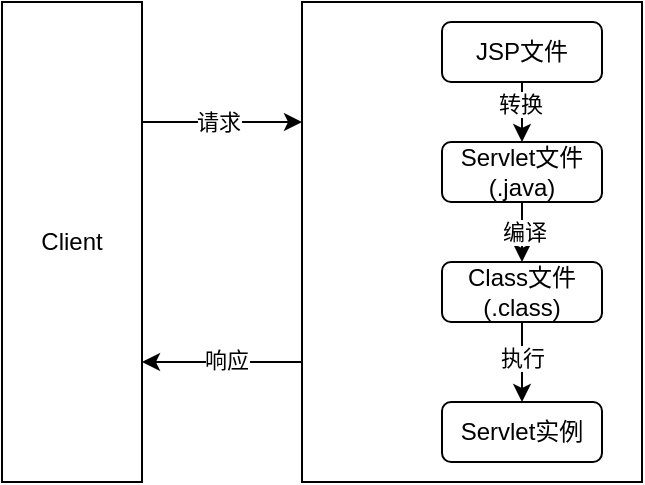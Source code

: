 <mxfile version="20.2.2" type="github"><diagram id="AEz7iCHHdjKyT90IiPuK" name="第 1 页"><mxGraphModel dx="786" dy="405" grid="1" gridSize="10" guides="1" tooltips="1" connect="1" arrows="1" fold="1" page="1" pageScale="1" pageWidth="827" pageHeight="1169" math="0" shadow="0"><root><mxCell id="0"/><mxCell id="1" parent="0"/><mxCell id="qj6inIsGh60tnLwYxHfZ-4" style="edgeStyle=orthogonalEdgeStyle;rounded=0;orthogonalLoop=1;jettySize=auto;html=1;exitX=1;exitY=0.25;exitDx=0;exitDy=0;entryX=0;entryY=0.25;entryDx=0;entryDy=0;" parent="1" source="rabq3llSEpP3MPOZf4vk-1" target="rabq3llSEpP3MPOZf4vk-2" edge="1"><mxGeometry relative="1" as="geometry"/></mxCell><mxCell id="qj6inIsGh60tnLwYxHfZ-6" value="请求" style="edgeLabel;html=1;align=center;verticalAlign=middle;resizable=0;points=[];" parent="qj6inIsGh60tnLwYxHfZ-4" vertex="1" connectable="0"><mxGeometry x="-0.05" relative="1" as="geometry"><mxPoint as="offset"/></mxGeometry></mxCell><mxCell id="rabq3llSEpP3MPOZf4vk-1" value="Client" style="rounded=0;whiteSpace=wrap;html=1;" parent="1" vertex="1"><mxGeometry x="210" y="80" width="70" height="240" as="geometry"/></mxCell><mxCell id="qj6inIsGh60tnLwYxHfZ-5" style="edgeStyle=orthogonalEdgeStyle;rounded=0;orthogonalLoop=1;jettySize=auto;html=1;exitX=0;exitY=0.75;exitDx=0;exitDy=0;entryX=1;entryY=0.75;entryDx=0;entryDy=0;" parent="1" source="rabq3llSEpP3MPOZf4vk-2" target="rabq3llSEpP3MPOZf4vk-1" edge="1"><mxGeometry relative="1" as="geometry"/></mxCell><mxCell id="qj6inIsGh60tnLwYxHfZ-8" value="响应" style="edgeLabel;html=1;align=center;verticalAlign=middle;resizable=0;points=[];" parent="qj6inIsGh60tnLwYxHfZ-5" vertex="1" connectable="0"><mxGeometry x="-0.05" y="-1" relative="1" as="geometry"><mxPoint as="offset"/></mxGeometry></mxCell><mxCell id="rabq3llSEpP3MPOZf4vk-2" value="" style="rounded=0;whiteSpace=wrap;html=1;" parent="1" vertex="1"><mxGeometry x="360" y="80" width="170" height="240" as="geometry"/></mxCell><mxCell id="qj6inIsGh60tnLwYxHfZ-1" style="edgeStyle=orthogonalEdgeStyle;rounded=0;orthogonalLoop=1;jettySize=auto;html=1;exitX=0.5;exitY=1;exitDx=0;exitDy=0;entryX=0.5;entryY=0;entryDx=0;entryDy=0;" parent="1" source="rabq3llSEpP3MPOZf4vk-3" target="rabq3llSEpP3MPOZf4vk-6" edge="1"><mxGeometry relative="1" as="geometry"/></mxCell><mxCell id="Fmo7WLcYwZgo4v2YN5io-1" value="转换" style="edgeLabel;html=1;align=center;verticalAlign=middle;resizable=0;points=[];" vertex="1" connectable="0" parent="qj6inIsGh60tnLwYxHfZ-1"><mxGeometry x="-0.267" y="-1" relative="1" as="geometry"><mxPoint as="offset"/></mxGeometry></mxCell><mxCell id="rabq3llSEpP3MPOZf4vk-3" value="JSP文件" style="rounded=1;whiteSpace=wrap;html=1;" parent="1" vertex="1"><mxGeometry x="430" y="90" width="80" height="30" as="geometry"/></mxCell><mxCell id="qj6inIsGh60tnLwYxHfZ-2" style="edgeStyle=orthogonalEdgeStyle;rounded=0;orthogonalLoop=1;jettySize=auto;html=1;exitX=0.5;exitY=1;exitDx=0;exitDy=0;entryX=0.5;entryY=0;entryDx=0;entryDy=0;" parent="1" source="rabq3llSEpP3MPOZf4vk-6" target="rabq3llSEpP3MPOZf4vk-7" edge="1"><mxGeometry relative="1" as="geometry"/></mxCell><mxCell id="Fmo7WLcYwZgo4v2YN5io-2" value="编译" style="edgeLabel;html=1;align=center;verticalAlign=middle;resizable=0;points=[];" vertex="1" connectable="0" parent="qj6inIsGh60tnLwYxHfZ-2"><mxGeometry y="1" relative="1" as="geometry"><mxPoint as="offset"/></mxGeometry></mxCell><mxCell id="rabq3llSEpP3MPOZf4vk-6" value="Servlet文件(.java)" style="rounded=1;whiteSpace=wrap;html=1;" parent="1" vertex="1"><mxGeometry x="430" y="150" width="80" height="30" as="geometry"/></mxCell><mxCell id="qj6inIsGh60tnLwYxHfZ-3" style="edgeStyle=orthogonalEdgeStyle;rounded=0;orthogonalLoop=1;jettySize=auto;html=1;exitX=0.5;exitY=1;exitDx=0;exitDy=0;entryX=0.5;entryY=0;entryDx=0;entryDy=0;" parent="1" source="rabq3llSEpP3MPOZf4vk-7" target="rabq3llSEpP3MPOZf4vk-8" edge="1"><mxGeometry relative="1" as="geometry"/></mxCell><mxCell id="Fmo7WLcYwZgo4v2YN5io-3" value="执行" style="edgeLabel;html=1;align=center;verticalAlign=middle;resizable=0;points=[];" vertex="1" connectable="0" parent="qj6inIsGh60tnLwYxHfZ-3"><mxGeometry x="-0.1" relative="1" as="geometry"><mxPoint as="offset"/></mxGeometry></mxCell><mxCell id="rabq3llSEpP3MPOZf4vk-7" value="Class文件(.class)" style="rounded=1;whiteSpace=wrap;html=1;" parent="1" vertex="1"><mxGeometry x="430" y="210" width="80" height="30" as="geometry"/></mxCell><mxCell id="rabq3llSEpP3MPOZf4vk-8" value="Servlet实例" style="rounded=1;whiteSpace=wrap;html=1;" parent="1" vertex="1"><mxGeometry x="430" y="280" width="80" height="30" as="geometry"/></mxCell></root></mxGraphModel></diagram></mxfile>